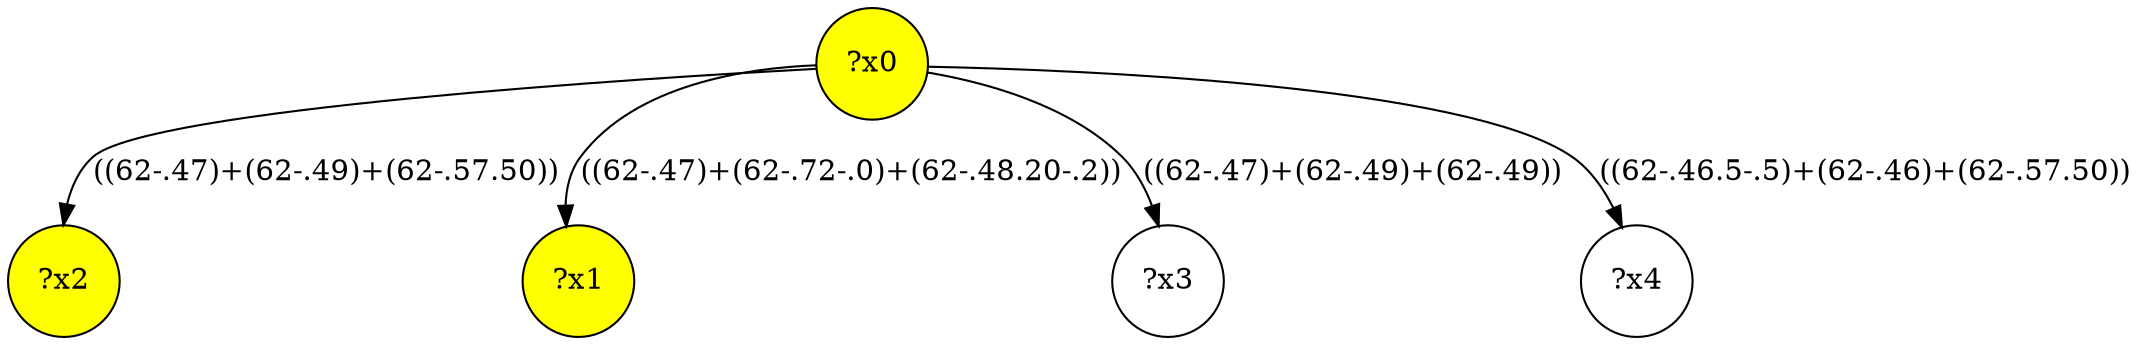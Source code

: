 digraph g {
	x2 [fillcolor="yellow", style="filled," shape=circle, label="?x2"];
	x1 [fillcolor="yellow", style="filled," shape=circle, label="?x1"];
	x0 [fillcolor="yellow", style="filled," shape=circle, label="?x0"];
	x0 -> x1 [label="((62-.47)+(62-.72-.0)+(62-.48.20-.2))"];
	x0 -> x2 [label="((62-.47)+(62-.49)+(62-.57.50))"];
	x3 [shape=circle, label="?x3"];
	x0 -> x3 [label="((62-.47)+(62-.49)+(62-.49))"];
	x4 [shape=circle, label="?x4"];
	x0 -> x4 [label="((62-.46.5-.5)+(62-.46)+(62-.57.50))"];
}

